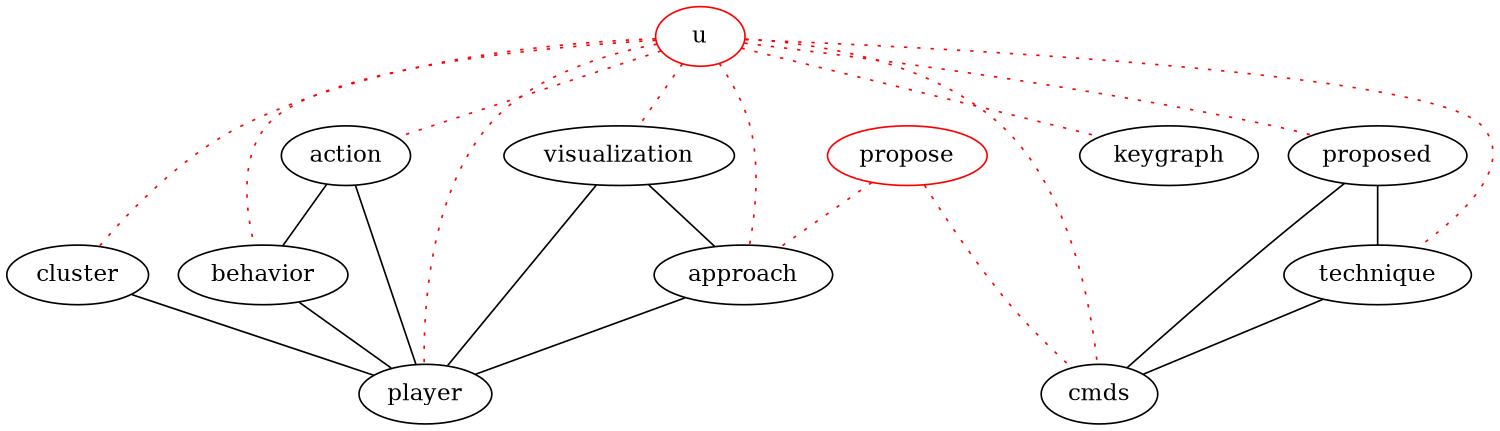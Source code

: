 graph keygraph {
graph [size="10,10"]
action [color="black"]
cluster [color="black"]
player [color="black"]
visualization [color="black"]
approach [color="black"]
proposed [color="black"]
cmds [color="black"]
technique [color="black"]
behavior [color="black"]
u [color="red"]
propose [color="red"]
action--behavior
action--player
behavior--player
proposed--technique
proposed--cmds
technique--cmds
cluster--player
visualization--player
approach--player
visualization--approach
propose--approach [color="red", style="dotted"]
propose--cmds [color="red", style="dotted"]
u--action [color="red", style="dotted"]
u--behavior [color="red", style="dotted"]
u--cluster [color="red", style="dotted"]
u--keygraph [color="red", style="dotted"]
u--player [color="red", style="dotted"]
u--visualization [color="red", style="dotted"]
u--approach [color="red", style="dotted"]
u--proposed [color="red", style="dotted"]
u--technique [color="red", style="dotted"]
u--cmds [color="red", style="dotted"]
}
